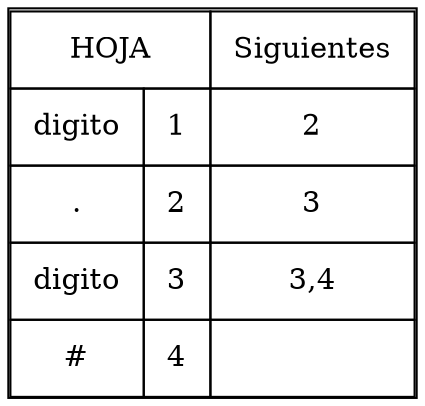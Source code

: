 digraph grafica{
rankdir=LR;
forcelabels= true;
node [shape = plain];
nodo16 [label = <<table border = '1' cellboder = '1' cellspacing='0' cellpadding='10'>
<tr>
<td COLSPAN='2'>HOJA</td>
<td>Siguientes</td>
</tr>
<tr>
<td>digito</td>
<td>1</td>
<td>2</td>
</tr>
<tr>
<td>.</td>
<td>2</td>
<td>3</td>
</tr>
<tr>
<td>digito</td>
<td>3</td>
<td>3,4</td>
</tr>
<tr>
<td>#</td>
<td>4</td>
<td></td>
</tr>
</table>>];

}